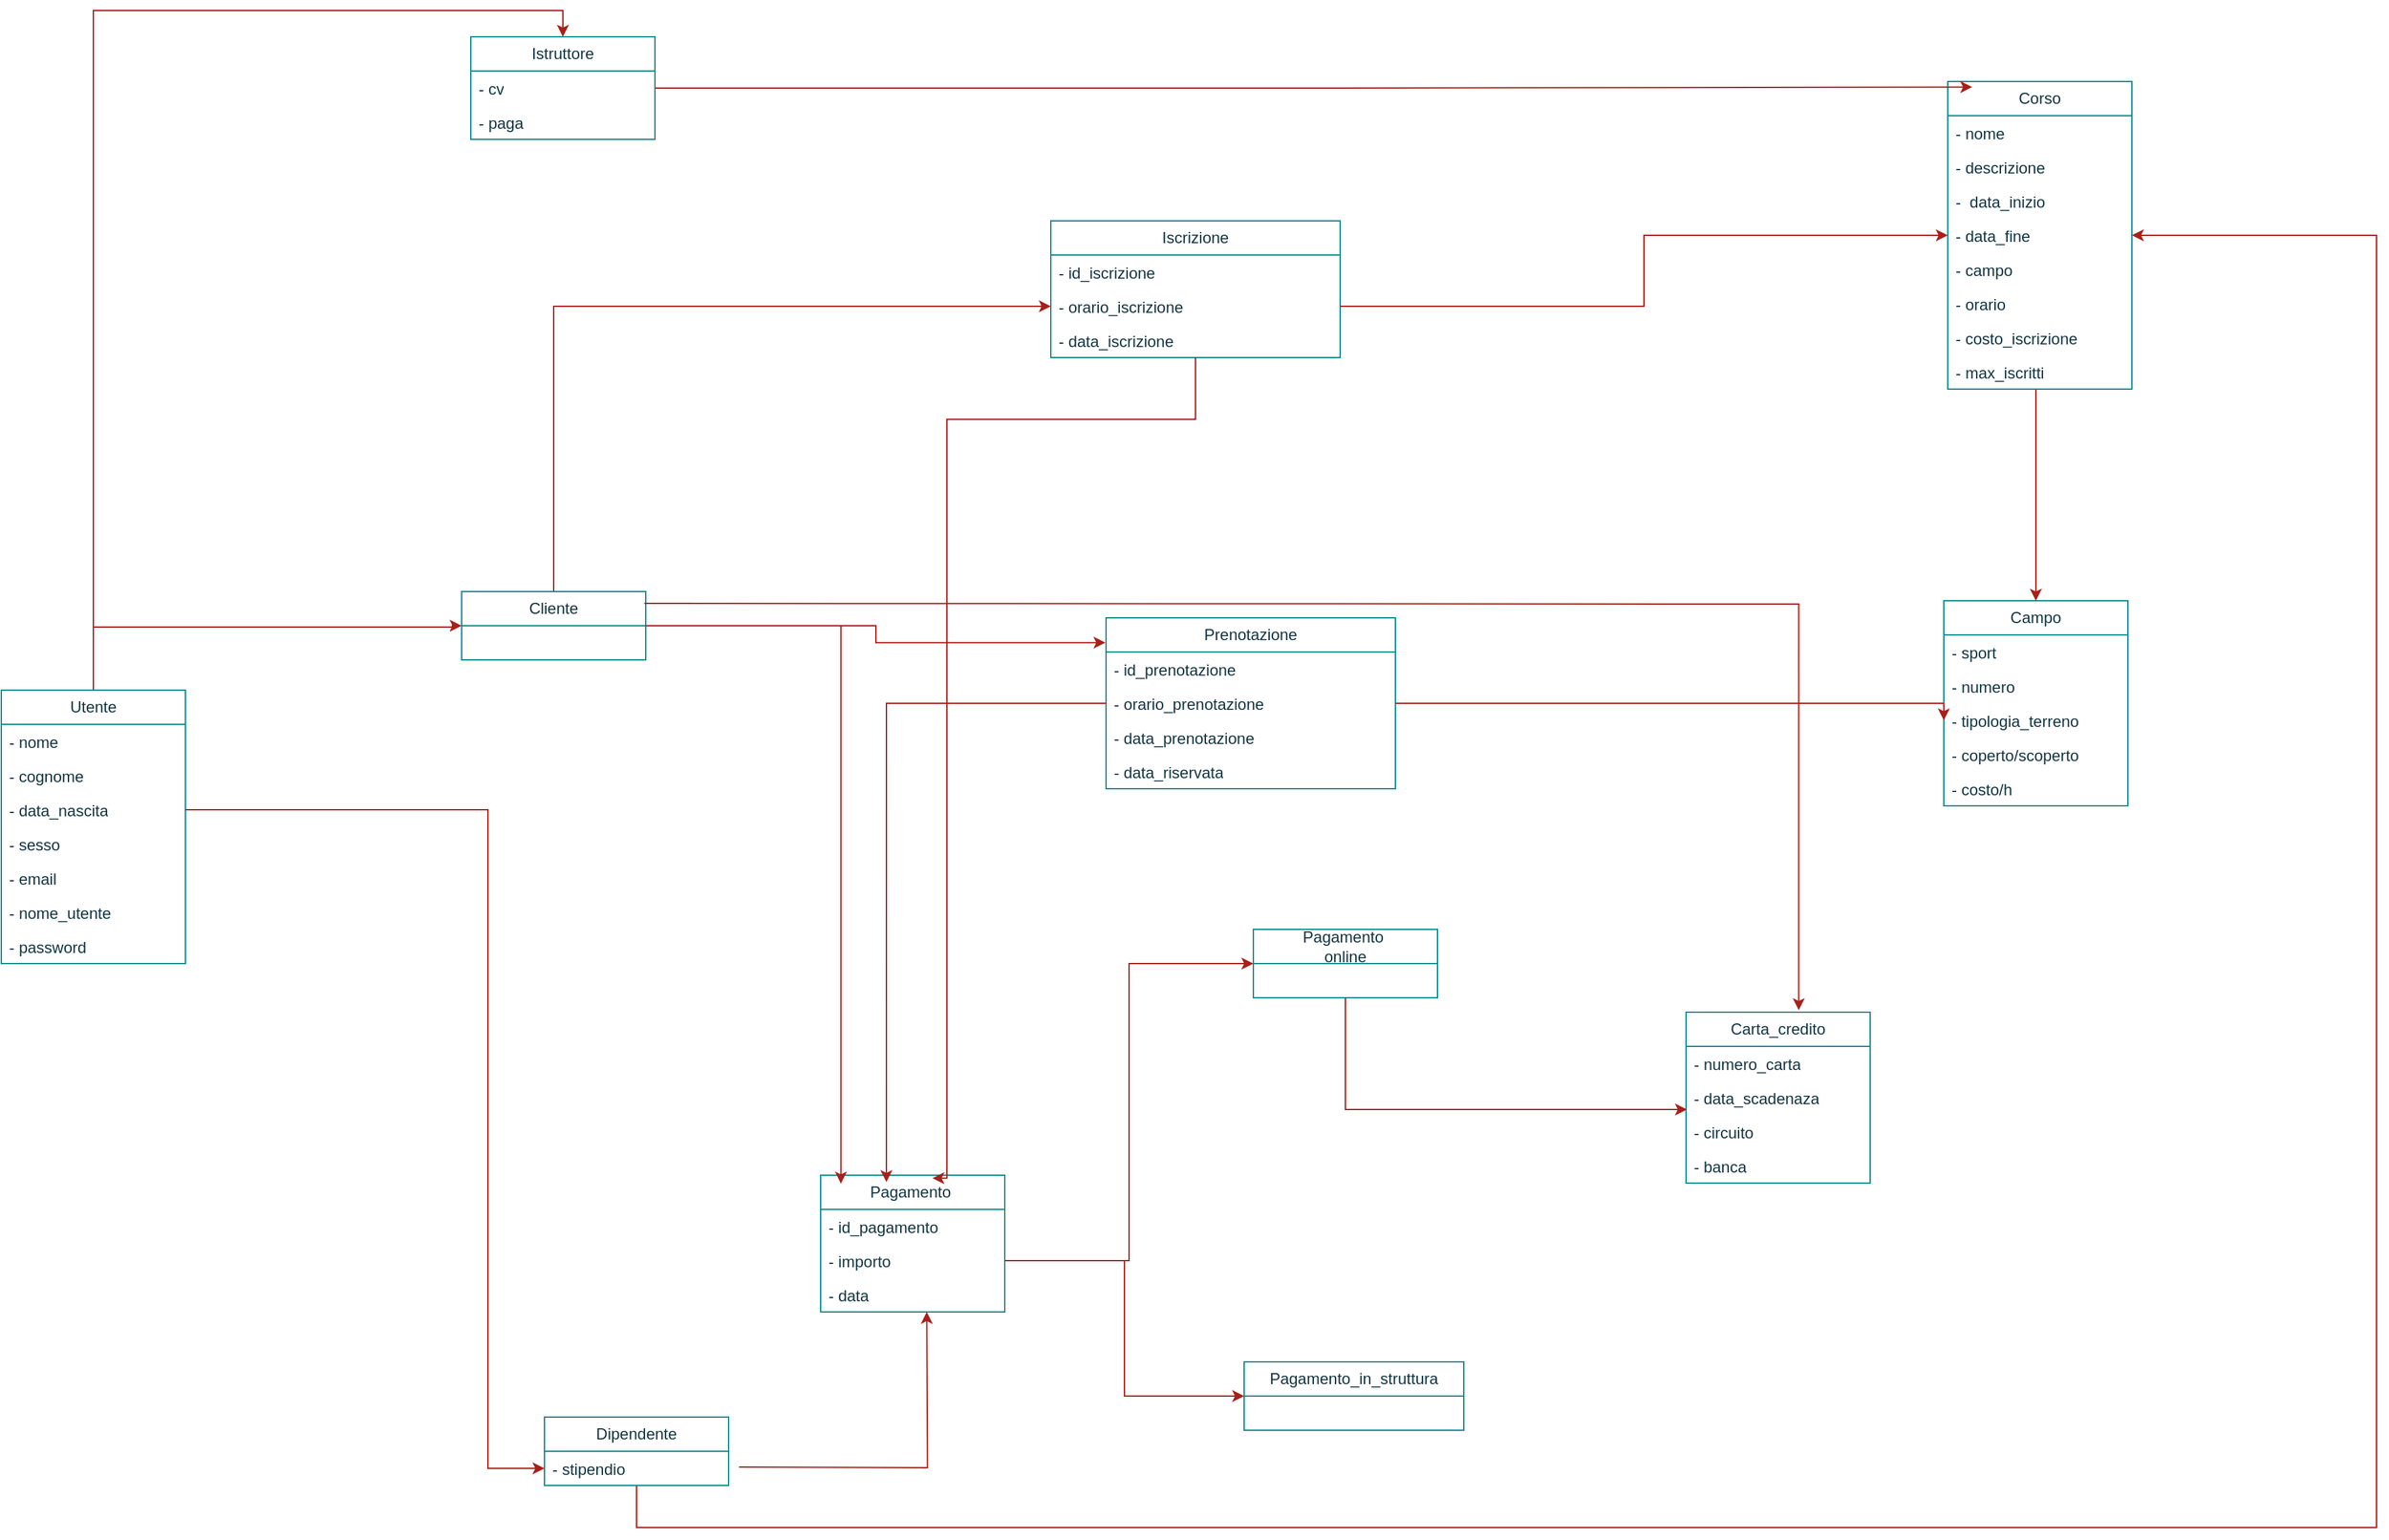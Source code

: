 <mxfile version="26.2.14">
  <diagram name="Pagina-1" id="-p1elMYsu_wJQjBSrHkD">
    <mxGraphModel dx="3432" dy="2487" grid="0" gridSize="7" guides="1" tooltips="1" connect="1" arrows="1" fold="1" page="1" pageScale="1" pageWidth="827" pageHeight="1169" background="#FFFFFF" math="0" shadow="0">
      <root>
        <mxCell id="0" />
        <mxCell id="1" parent="0" />
        <mxCell id="kCbmd7u-PkFG1ZoSzvHW-94" style="edgeStyle=orthogonalEdgeStyle;rounded=0;orthogonalLoop=1;jettySize=auto;html=1;entryX=0;entryY=0.5;entryDx=0;entryDy=0;labelBackgroundColor=none;strokeColor=#A8201A;fontColor=default;" edge="1" parent="1" source="kCbmd7u-PkFG1ZoSzvHW-1" target="kCbmd7u-PkFG1ZoSzvHW-6">
          <mxGeometry relative="1" as="geometry">
            <mxPoint x="-462" y="395" as="targetPoint" />
            <Array as="points">
              <mxPoint x="-735" y="386" />
              <mxPoint x="-462" y="386" />
            </Array>
          </mxGeometry>
        </mxCell>
        <mxCell id="kCbmd7u-PkFG1ZoSzvHW-98" style="edgeStyle=orthogonalEdgeStyle;rounded=0;orthogonalLoop=1;jettySize=auto;html=1;exitX=0.5;exitY=0;exitDx=0;exitDy=0;entryX=0.5;entryY=0;entryDx=0;entryDy=0;labelBackgroundColor=none;strokeColor=#A8201A;fontColor=default;" edge="1" parent="1" source="kCbmd7u-PkFG1ZoSzvHW-1" target="kCbmd7u-PkFG1ZoSzvHW-86">
          <mxGeometry relative="1" as="geometry" />
        </mxCell>
        <mxCell id="kCbmd7u-PkFG1ZoSzvHW-1" value="Utente" style="swimlane;fontStyle=0;childLayout=stackLayout;horizontal=1;startSize=26;fillColor=none;horizontalStack=0;resizeParent=1;resizeParentMax=0;resizeLast=0;collapsible=1;marginBottom=0;whiteSpace=wrap;html=1;labelBackgroundColor=none;strokeColor=#0F8B8D;fontColor=#143642;rounded=0;" vertex="1" parent="1">
          <mxGeometry x="-805" y="434" width="140" height="208" as="geometry" />
        </mxCell>
        <mxCell id="kCbmd7u-PkFG1ZoSzvHW-2" value="- nome" style="text;strokeColor=none;fillColor=none;align=left;verticalAlign=top;spacingLeft=4;spacingRight=4;overflow=hidden;rotatable=0;points=[[0,0.5],[1,0.5]];portConstraint=eastwest;whiteSpace=wrap;html=1;labelBackgroundColor=none;fontColor=#143642;rounded=0;" vertex="1" parent="kCbmd7u-PkFG1ZoSzvHW-1">
          <mxGeometry y="26" width="140" height="26" as="geometry" />
        </mxCell>
        <mxCell id="kCbmd7u-PkFG1ZoSzvHW-3" value="- cognome" style="text;strokeColor=none;fillColor=none;align=left;verticalAlign=top;spacingLeft=4;spacingRight=4;overflow=hidden;rotatable=0;points=[[0,0.5],[1,0.5]];portConstraint=eastwest;whiteSpace=wrap;html=1;labelBackgroundColor=none;fontColor=#143642;rounded=0;" vertex="1" parent="kCbmd7u-PkFG1ZoSzvHW-1">
          <mxGeometry y="52" width="140" height="26" as="geometry" />
        </mxCell>
        <mxCell id="kCbmd7u-PkFG1ZoSzvHW-4" value="- data_nascita" style="text;strokeColor=none;fillColor=none;align=left;verticalAlign=top;spacingLeft=4;spacingRight=4;overflow=hidden;rotatable=0;points=[[0,0.5],[1,0.5]];portConstraint=eastwest;whiteSpace=wrap;html=1;labelBackgroundColor=none;fontColor=#143642;rounded=0;" vertex="1" parent="kCbmd7u-PkFG1ZoSzvHW-1">
          <mxGeometry y="78" width="140" height="26" as="geometry" />
        </mxCell>
        <mxCell id="kCbmd7u-PkFG1ZoSzvHW-5" value="- sesso" style="text;strokeColor=none;fillColor=none;align=left;verticalAlign=top;spacingLeft=4;spacingRight=4;overflow=hidden;rotatable=0;points=[[0,0.5],[1,0.5]];portConstraint=eastwest;whiteSpace=wrap;html=1;labelBackgroundColor=none;fontColor=#143642;rounded=0;" vertex="1" parent="kCbmd7u-PkFG1ZoSzvHW-1">
          <mxGeometry y="104" width="140" height="26" as="geometry" />
        </mxCell>
        <mxCell id="kCbmd7u-PkFG1ZoSzvHW-45" value="- email" style="text;strokeColor=none;fillColor=none;align=left;verticalAlign=top;spacingLeft=4;spacingRight=4;overflow=hidden;rotatable=0;points=[[0,0.5],[1,0.5]];portConstraint=eastwest;whiteSpace=wrap;html=1;labelBackgroundColor=none;fontColor=#143642;rounded=0;" vertex="1" parent="kCbmd7u-PkFG1ZoSzvHW-1">
          <mxGeometry y="130" width="140" height="26" as="geometry" />
        </mxCell>
        <mxCell id="kCbmd7u-PkFG1ZoSzvHW-127" value="- nome_utente" style="text;strokeColor=none;fillColor=none;align=left;verticalAlign=top;spacingLeft=4;spacingRight=4;overflow=hidden;rotatable=0;points=[[0,0.5],[1,0.5]];portConstraint=eastwest;whiteSpace=wrap;html=1;labelBackgroundColor=none;fontColor=#143642;rounded=0;" vertex="1" parent="kCbmd7u-PkFG1ZoSzvHW-1">
          <mxGeometry y="156" width="140" height="26" as="geometry" />
        </mxCell>
        <mxCell id="kCbmd7u-PkFG1ZoSzvHW-128" value="- password" style="text;strokeColor=none;fillColor=none;align=left;verticalAlign=top;spacingLeft=4;spacingRight=4;overflow=hidden;rotatable=0;points=[[0,0.5],[1,0.5]];portConstraint=eastwest;whiteSpace=wrap;html=1;labelBackgroundColor=none;fontColor=#143642;rounded=0;" vertex="1" parent="kCbmd7u-PkFG1ZoSzvHW-1">
          <mxGeometry y="182" width="140" height="26" as="geometry" />
        </mxCell>
        <mxCell id="kCbmd7u-PkFG1ZoSzvHW-100" style="edgeStyle=orthogonalEdgeStyle;rounded=0;orthogonalLoop=1;jettySize=auto;html=1;exitX=0.5;exitY=0;exitDx=0;exitDy=0;entryX=0;entryY=0.5;entryDx=0;entryDy=0;labelBackgroundColor=none;strokeColor=#A8201A;fontColor=default;" edge="1" parent="1" source="kCbmd7u-PkFG1ZoSzvHW-6" target="kCbmd7u-PkFG1ZoSzvHW-70">
          <mxGeometry relative="1" as="geometry" />
        </mxCell>
        <mxCell id="kCbmd7u-PkFG1ZoSzvHW-6" value="Cliente" style="swimlane;fontStyle=0;childLayout=stackLayout;horizontal=1;startSize=26;fillColor=none;horizontalStack=0;resizeParent=1;resizeParentMax=0;resizeLast=0;collapsible=1;marginBottom=0;whiteSpace=wrap;html=1;labelBackgroundColor=none;strokeColor=#0F8B8D;fontColor=#143642;rounded=0;" vertex="1" parent="1">
          <mxGeometry x="-455" y="359" width="140" height="52" as="geometry" />
        </mxCell>
        <mxCell id="kCbmd7u-PkFG1ZoSzvHW-11" value="Prenotazione" style="swimlane;fontStyle=0;childLayout=stackLayout;horizontal=1;startSize=26;fillColor=none;horizontalStack=0;resizeParent=1;resizeParentMax=0;resizeLast=0;collapsible=1;marginBottom=0;whiteSpace=wrap;html=1;labelBackgroundColor=none;strokeColor=#0F8B8D;fontColor=#143642;rounded=0;" vertex="1" parent="1">
          <mxGeometry x="35" y="379" width="220" height="130" as="geometry" />
        </mxCell>
        <mxCell id="kCbmd7u-PkFG1ZoSzvHW-12" value="- id_prenotazione" style="text;strokeColor=none;fillColor=none;align=left;verticalAlign=top;spacingLeft=4;spacingRight=4;overflow=hidden;rotatable=0;points=[[0,0.5],[1,0.5]];portConstraint=eastwest;whiteSpace=wrap;html=1;labelBackgroundColor=none;fontColor=#143642;rounded=0;" vertex="1" parent="kCbmd7u-PkFG1ZoSzvHW-11">
          <mxGeometry y="26" width="220" height="26" as="geometry" />
        </mxCell>
        <mxCell id="kCbmd7u-PkFG1ZoSzvHW-13" value="- orario_prenotazione" style="text;strokeColor=none;fillColor=none;align=left;verticalAlign=top;spacingLeft=4;spacingRight=4;overflow=hidden;rotatable=0;points=[[0,0.5],[1,0.5]];portConstraint=eastwest;whiteSpace=wrap;html=1;labelBackgroundColor=none;fontColor=#143642;rounded=0;" vertex="1" parent="kCbmd7u-PkFG1ZoSzvHW-11">
          <mxGeometry y="52" width="220" height="26" as="geometry" />
        </mxCell>
        <mxCell id="kCbmd7u-PkFG1ZoSzvHW-46" value="- data_prenotazione" style="text;strokeColor=none;fillColor=none;align=left;verticalAlign=top;spacingLeft=4;spacingRight=4;overflow=hidden;rotatable=0;points=[[0,0.5],[1,0.5]];portConstraint=eastwest;whiteSpace=wrap;html=1;labelBackgroundColor=none;fontColor=#143642;rounded=0;" vertex="1" parent="kCbmd7u-PkFG1ZoSzvHW-11">
          <mxGeometry y="78" width="220" height="26" as="geometry" />
        </mxCell>
        <mxCell id="kCbmd7u-PkFG1ZoSzvHW-49" value="- data_riservata" style="text;strokeColor=none;fillColor=none;align=left;verticalAlign=top;spacingLeft=4;spacingRight=4;overflow=hidden;rotatable=0;points=[[0,0.5],[1,0.5]];portConstraint=eastwest;whiteSpace=wrap;html=1;labelBackgroundColor=none;fontColor=#143642;rounded=0;" vertex="1" parent="kCbmd7u-PkFG1ZoSzvHW-11">
          <mxGeometry y="104" width="220" height="26" as="geometry" />
        </mxCell>
        <mxCell id="kCbmd7u-PkFG1ZoSzvHW-21" value="Campo" style="swimlane;fontStyle=0;childLayout=stackLayout;horizontal=1;startSize=26;fillColor=none;horizontalStack=0;resizeParent=1;resizeParentMax=0;resizeLast=0;collapsible=1;marginBottom=0;whiteSpace=wrap;html=1;labelBackgroundColor=none;strokeColor=#0F8B8D;fontColor=#143642;rounded=0;" vertex="1" parent="1">
          <mxGeometry x="672" y="366" width="140" height="156" as="geometry" />
        </mxCell>
        <mxCell id="kCbmd7u-PkFG1ZoSzvHW-22" value="- sport" style="text;strokeColor=none;fillColor=none;align=left;verticalAlign=top;spacingLeft=4;spacingRight=4;overflow=hidden;rotatable=0;points=[[0,0.5],[1,0.5]];portConstraint=eastwest;whiteSpace=wrap;html=1;labelBackgroundColor=none;fontColor=#143642;rounded=0;" vertex="1" parent="kCbmd7u-PkFG1ZoSzvHW-21">
          <mxGeometry y="26" width="140" height="26" as="geometry" />
        </mxCell>
        <mxCell id="kCbmd7u-PkFG1ZoSzvHW-23" value="- numero" style="text;strokeColor=none;fillColor=none;align=left;verticalAlign=top;spacingLeft=4;spacingRight=4;overflow=hidden;rotatable=0;points=[[0,0.5],[1,0.5]];portConstraint=eastwest;whiteSpace=wrap;html=1;labelBackgroundColor=none;fontColor=#143642;rounded=0;" vertex="1" parent="kCbmd7u-PkFG1ZoSzvHW-21">
          <mxGeometry y="52" width="140" height="26" as="geometry" />
        </mxCell>
        <mxCell id="kCbmd7u-PkFG1ZoSzvHW-24" value="- tipologia_terreno" style="text;strokeColor=none;fillColor=none;align=left;verticalAlign=top;spacingLeft=4;spacingRight=4;overflow=hidden;rotatable=0;points=[[0,0.5],[1,0.5]];portConstraint=eastwest;whiteSpace=wrap;html=1;labelBackgroundColor=none;fontColor=#143642;rounded=0;" vertex="1" parent="kCbmd7u-PkFG1ZoSzvHW-21">
          <mxGeometry y="78" width="140" height="26" as="geometry" />
        </mxCell>
        <mxCell id="kCbmd7u-PkFG1ZoSzvHW-25" value="- coperto/scoperto" style="text;strokeColor=none;fillColor=none;align=left;verticalAlign=top;spacingLeft=4;spacingRight=4;overflow=hidden;rotatable=0;points=[[0,0.5],[1,0.5]];portConstraint=eastwest;whiteSpace=wrap;html=1;labelBackgroundColor=none;fontColor=#143642;rounded=0;" vertex="1" parent="kCbmd7u-PkFG1ZoSzvHW-21">
          <mxGeometry y="104" width="140" height="26" as="geometry" />
        </mxCell>
        <mxCell id="kCbmd7u-PkFG1ZoSzvHW-26" value="- costo/h" style="text;strokeColor=none;fillColor=none;align=left;verticalAlign=top;spacingLeft=4;spacingRight=4;overflow=hidden;rotatable=0;points=[[0,0.5],[1,0.5]];portConstraint=eastwest;whiteSpace=wrap;html=1;labelBackgroundColor=none;fontColor=#143642;rounded=0;" vertex="1" parent="kCbmd7u-PkFG1ZoSzvHW-21">
          <mxGeometry y="130" width="140" height="26" as="geometry" />
        </mxCell>
        <mxCell id="kCbmd7u-PkFG1ZoSzvHW-27" value="Pagamento&amp;nbsp;" style="swimlane;fontStyle=0;childLayout=stackLayout;horizontal=1;startSize=26;fillColor=none;horizontalStack=0;resizeParent=1;resizeParentMax=0;resizeLast=0;collapsible=1;marginBottom=0;whiteSpace=wrap;html=1;labelBackgroundColor=none;strokeColor=#0F8B8D;fontColor=#143642;rounded=0;" vertex="1" parent="1">
          <mxGeometry x="-182" y="803" width="140" height="104" as="geometry" />
        </mxCell>
        <mxCell id="kCbmd7u-PkFG1ZoSzvHW-28" value="- id_pagamento" style="text;strokeColor=none;fillColor=none;align=left;verticalAlign=top;spacingLeft=4;spacingRight=4;overflow=hidden;rotatable=0;points=[[0,0.5],[1,0.5]];portConstraint=eastwest;whiteSpace=wrap;html=1;labelBackgroundColor=none;fontColor=#143642;rounded=0;" vertex="1" parent="kCbmd7u-PkFG1ZoSzvHW-27">
          <mxGeometry y="26" width="140" height="26" as="geometry" />
        </mxCell>
        <mxCell id="kCbmd7u-PkFG1ZoSzvHW-29" value="- importo" style="text;strokeColor=none;fillColor=none;align=left;verticalAlign=top;spacingLeft=4;spacingRight=4;overflow=hidden;rotatable=0;points=[[0,0.5],[1,0.5]];portConstraint=eastwest;whiteSpace=wrap;html=1;labelBackgroundColor=none;fontColor=#143642;rounded=0;" vertex="1" parent="kCbmd7u-PkFG1ZoSzvHW-27">
          <mxGeometry y="52" width="140" height="26" as="geometry" />
        </mxCell>
        <mxCell id="kCbmd7u-PkFG1ZoSzvHW-30" value="- data" style="text;strokeColor=none;fillColor=none;align=left;verticalAlign=top;spacingLeft=4;spacingRight=4;overflow=hidden;rotatable=0;points=[[0,0.5],[1,0.5]];portConstraint=eastwest;whiteSpace=wrap;html=1;labelBackgroundColor=none;fontColor=#143642;rounded=0;" vertex="1" parent="kCbmd7u-PkFG1ZoSzvHW-27">
          <mxGeometry y="78" width="140" height="26" as="geometry" />
        </mxCell>
        <mxCell id="kCbmd7u-PkFG1ZoSzvHW-32" value="Carta_credito" style="swimlane;fontStyle=0;childLayout=stackLayout;horizontal=1;startSize=26;fillColor=none;horizontalStack=0;resizeParent=1;resizeParentMax=0;resizeLast=0;collapsible=1;marginBottom=0;whiteSpace=wrap;html=1;labelBackgroundColor=none;strokeColor=#0F8B8D;fontColor=#143642;rounded=0;" vertex="1" parent="1">
          <mxGeometry x="476" y="679" width="140" height="130" as="geometry" />
        </mxCell>
        <mxCell id="kCbmd7u-PkFG1ZoSzvHW-33" value="- numero_carta" style="text;strokeColor=none;fillColor=none;align=left;verticalAlign=top;spacingLeft=4;spacingRight=4;overflow=hidden;rotatable=0;points=[[0,0.5],[1,0.5]];portConstraint=eastwest;whiteSpace=wrap;html=1;labelBackgroundColor=none;fontColor=#143642;rounded=0;" vertex="1" parent="kCbmd7u-PkFG1ZoSzvHW-32">
          <mxGeometry y="26" width="140" height="26" as="geometry" />
        </mxCell>
        <mxCell id="kCbmd7u-PkFG1ZoSzvHW-34" value="- data_scadenaza" style="text;strokeColor=none;fillColor=none;align=left;verticalAlign=top;spacingLeft=4;spacingRight=4;overflow=hidden;rotatable=0;points=[[0,0.5],[1,0.5]];portConstraint=eastwest;whiteSpace=wrap;html=1;labelBackgroundColor=none;fontColor=#143642;rounded=0;" vertex="1" parent="kCbmd7u-PkFG1ZoSzvHW-32">
          <mxGeometry y="52" width="140" height="26" as="geometry" />
        </mxCell>
        <mxCell id="kCbmd7u-PkFG1ZoSzvHW-35" value="- circuito" style="text;strokeColor=none;fillColor=none;align=left;verticalAlign=top;spacingLeft=4;spacingRight=4;overflow=hidden;rotatable=0;points=[[0,0.5],[1,0.5]];portConstraint=eastwest;whiteSpace=wrap;html=1;labelBackgroundColor=none;fontColor=#143642;rounded=0;" vertex="1" parent="kCbmd7u-PkFG1ZoSzvHW-32">
          <mxGeometry y="78" width="140" height="26" as="geometry" />
        </mxCell>
        <mxCell id="kCbmd7u-PkFG1ZoSzvHW-37" value="- banca" style="text;strokeColor=none;fillColor=none;align=left;verticalAlign=top;spacingLeft=4;spacingRight=4;overflow=hidden;rotatable=0;points=[[0,0.5],[1,0.5]];portConstraint=eastwest;whiteSpace=wrap;html=1;labelBackgroundColor=none;fontColor=#143642;rounded=0;" vertex="1" parent="kCbmd7u-PkFG1ZoSzvHW-32">
          <mxGeometry y="104" width="140" height="26" as="geometry" />
        </mxCell>
        <mxCell id="kCbmd7u-PkFG1ZoSzvHW-57" value="Pagamento&amp;nbsp;&lt;br&gt;online" style="swimlane;fontStyle=0;childLayout=stackLayout;horizontal=1;startSize=26;fillColor=none;horizontalStack=0;resizeParent=1;resizeParentMax=0;resizeLast=0;collapsible=1;marginBottom=0;whiteSpace=wrap;html=1;labelBackgroundColor=none;strokeColor=#0F8B8D;fontColor=#143642;rounded=0;" vertex="1" parent="1">
          <mxGeometry x="147" y="616" width="140" height="52" as="geometry" />
        </mxCell>
        <mxCell id="kCbmd7u-PkFG1ZoSzvHW-61" value="Pagamento_in_struttura" style="swimlane;fontStyle=0;childLayout=stackLayout;horizontal=1;startSize=26;fillColor=none;horizontalStack=0;resizeParent=1;resizeParentMax=0;resizeLast=0;collapsible=1;marginBottom=0;whiteSpace=wrap;html=1;labelBackgroundColor=none;strokeColor=#0F8B8D;fontColor=#143642;rounded=0;" vertex="1" parent="1">
          <mxGeometry x="140" y="945" width="167" height="52" as="geometry" />
        </mxCell>
        <mxCell id="kCbmd7u-PkFG1ZoSzvHW-125" style="edgeStyle=orthogonalEdgeStyle;rounded=0;orthogonalLoop=1;jettySize=auto;html=1;entryX=1;entryY=0.5;entryDx=0;entryDy=0;labelBackgroundColor=none;strokeColor=#A8201A;fontColor=default;" edge="1" parent="1" source="kCbmd7u-PkFG1ZoSzvHW-65" target="kCbmd7u-PkFG1ZoSzvHW-81">
          <mxGeometry relative="1" as="geometry">
            <Array as="points">
              <mxPoint x="-322" y="1071" />
              <mxPoint x="1001" y="1071" />
              <mxPoint x="1001" y="88" />
            </Array>
          </mxGeometry>
        </mxCell>
        <mxCell id="kCbmd7u-PkFG1ZoSzvHW-65" value="Dipendente" style="swimlane;fontStyle=0;childLayout=stackLayout;horizontal=1;startSize=26;fillColor=none;horizontalStack=0;resizeParent=1;resizeParentMax=0;resizeLast=0;collapsible=1;marginBottom=0;whiteSpace=wrap;html=1;labelBackgroundColor=none;strokeColor=#0F8B8D;fontColor=#143642;rounded=0;" vertex="1" parent="1">
          <mxGeometry x="-392" y="987" width="140" height="52" as="geometry" />
        </mxCell>
        <mxCell id="kCbmd7u-PkFG1ZoSzvHW-90" value="- stipendio" style="text;strokeColor=none;fillColor=none;align=left;verticalAlign=top;spacingLeft=4;spacingRight=4;overflow=hidden;rotatable=0;points=[[0,0.5],[1,0.5]];portConstraint=eastwest;whiteSpace=wrap;html=1;labelBackgroundColor=none;fontColor=#143642;rounded=0;" vertex="1" parent="kCbmd7u-PkFG1ZoSzvHW-65">
          <mxGeometry y="26" width="140" height="26" as="geometry" />
        </mxCell>
        <mxCell id="kCbmd7u-PkFG1ZoSzvHW-68" value="Iscrizione" style="swimlane;fontStyle=0;childLayout=stackLayout;horizontal=1;startSize=26;fillColor=none;horizontalStack=0;resizeParent=1;resizeParentMax=0;resizeLast=0;collapsible=1;marginBottom=0;whiteSpace=wrap;html=1;labelBackgroundColor=none;strokeColor=#0F8B8D;fontColor=#143642;rounded=0;" vertex="1" parent="1">
          <mxGeometry x="-7" y="77" width="220" height="104" as="geometry" />
        </mxCell>
        <mxCell id="kCbmd7u-PkFG1ZoSzvHW-69" value="- id_iscrizione" style="text;strokeColor=none;fillColor=none;align=left;verticalAlign=top;spacingLeft=4;spacingRight=4;overflow=hidden;rotatable=0;points=[[0,0.5],[1,0.5]];portConstraint=eastwest;whiteSpace=wrap;html=1;labelBackgroundColor=none;fontColor=#143642;rounded=0;" vertex="1" parent="kCbmd7u-PkFG1ZoSzvHW-68">
          <mxGeometry y="26" width="220" height="26" as="geometry" />
        </mxCell>
        <mxCell id="kCbmd7u-PkFG1ZoSzvHW-70" value="- orario_iscrizione" style="text;strokeColor=none;fillColor=none;align=left;verticalAlign=top;spacingLeft=4;spacingRight=4;overflow=hidden;rotatable=0;points=[[0,0.5],[1,0.5]];portConstraint=eastwest;whiteSpace=wrap;html=1;labelBackgroundColor=none;fontColor=#143642;rounded=0;" vertex="1" parent="kCbmd7u-PkFG1ZoSzvHW-68">
          <mxGeometry y="52" width="220" height="26" as="geometry" />
        </mxCell>
        <mxCell id="kCbmd7u-PkFG1ZoSzvHW-71" value="- data_iscrizione" style="text;strokeColor=none;fillColor=none;align=left;verticalAlign=top;spacingLeft=4;spacingRight=4;overflow=hidden;rotatable=0;points=[[0,0.5],[1,0.5]];portConstraint=eastwest;whiteSpace=wrap;html=1;labelBackgroundColor=none;fontColor=#143642;rounded=0;" vertex="1" parent="kCbmd7u-PkFG1ZoSzvHW-68">
          <mxGeometry y="78" width="220" height="26" as="geometry" />
        </mxCell>
        <mxCell id="kCbmd7u-PkFG1ZoSzvHW-121" style="edgeStyle=orthogonalEdgeStyle;rounded=0;orthogonalLoop=1;jettySize=auto;html=1;entryX=0.5;entryY=0;entryDx=0;entryDy=0;labelBackgroundColor=none;strokeColor=#A8201A;fontColor=default;" edge="1" parent="1" source="kCbmd7u-PkFG1ZoSzvHW-77" target="kCbmd7u-PkFG1ZoSzvHW-21">
          <mxGeometry relative="1" as="geometry">
            <Array as="points">
              <mxPoint x="742" y="249" />
              <mxPoint x="742" y="249" />
            </Array>
          </mxGeometry>
        </mxCell>
        <mxCell id="kCbmd7u-PkFG1ZoSzvHW-77" value="Corso" style="swimlane;fontStyle=0;childLayout=stackLayout;horizontal=1;startSize=26;fillColor=none;horizontalStack=0;resizeParent=1;resizeParentMax=0;resizeLast=0;collapsible=1;marginBottom=0;whiteSpace=wrap;html=1;labelBackgroundColor=none;strokeColor=#0F8B8D;fontColor=#143642;rounded=0;" vertex="1" parent="1">
          <mxGeometry x="675" y="-29" width="140" height="234" as="geometry" />
        </mxCell>
        <mxCell id="kCbmd7u-PkFG1ZoSzvHW-78" value="- nome" style="text;strokeColor=none;fillColor=none;align=left;verticalAlign=top;spacingLeft=4;spacingRight=4;overflow=hidden;rotatable=0;points=[[0,0.5],[1,0.5]];portConstraint=eastwest;whiteSpace=wrap;html=1;labelBackgroundColor=none;fontColor=#143642;rounded=0;" vertex="1" parent="kCbmd7u-PkFG1ZoSzvHW-77">
          <mxGeometry y="26" width="140" height="26" as="geometry" />
        </mxCell>
        <mxCell id="kCbmd7u-PkFG1ZoSzvHW-79" value="- descrizione" style="text;strokeColor=none;fillColor=none;align=left;verticalAlign=top;spacingLeft=4;spacingRight=4;overflow=hidden;rotatable=0;points=[[0,0.5],[1,0.5]];portConstraint=eastwest;whiteSpace=wrap;html=1;labelBackgroundColor=none;fontColor=#143642;rounded=0;" vertex="1" parent="kCbmd7u-PkFG1ZoSzvHW-77">
          <mxGeometry y="52" width="140" height="26" as="geometry" />
        </mxCell>
        <mxCell id="kCbmd7u-PkFG1ZoSzvHW-80" value="-&amp;nbsp; data_inizio" style="text;strokeColor=none;fillColor=none;align=left;verticalAlign=top;spacingLeft=4;spacingRight=4;overflow=hidden;rotatable=0;points=[[0,0.5],[1,0.5]];portConstraint=eastwest;whiteSpace=wrap;html=1;labelBackgroundColor=none;fontColor=#143642;rounded=0;" vertex="1" parent="kCbmd7u-PkFG1ZoSzvHW-77">
          <mxGeometry y="78" width="140" height="26" as="geometry" />
        </mxCell>
        <mxCell id="kCbmd7u-PkFG1ZoSzvHW-81" value="- data_fine" style="text;strokeColor=none;fillColor=none;align=left;verticalAlign=top;spacingLeft=4;spacingRight=4;overflow=hidden;rotatable=0;points=[[0,0.5],[1,0.5]];portConstraint=eastwest;whiteSpace=wrap;html=1;labelBackgroundColor=none;fontColor=#143642;rounded=0;" vertex="1" parent="kCbmd7u-PkFG1ZoSzvHW-77">
          <mxGeometry y="104" width="140" height="26" as="geometry" />
        </mxCell>
        <mxCell id="kCbmd7u-PkFG1ZoSzvHW-82" value="- campo" style="text;strokeColor=none;fillColor=none;align=left;verticalAlign=top;spacingLeft=4;spacingRight=4;overflow=hidden;rotatable=0;points=[[0,0.5],[1,0.5]];portConstraint=eastwest;whiteSpace=wrap;html=1;labelBackgroundColor=none;fontColor=#143642;rounded=0;" vertex="1" parent="kCbmd7u-PkFG1ZoSzvHW-77">
          <mxGeometry y="130" width="140" height="26" as="geometry" />
        </mxCell>
        <mxCell id="kCbmd7u-PkFG1ZoSzvHW-83" value="- orario" style="text;strokeColor=none;fillColor=none;align=left;verticalAlign=top;spacingLeft=4;spacingRight=4;overflow=hidden;rotatable=0;points=[[0,0.5],[1,0.5]];portConstraint=eastwest;whiteSpace=wrap;html=1;labelBackgroundColor=none;fontColor=#143642;rounded=0;" vertex="1" parent="kCbmd7u-PkFG1ZoSzvHW-77">
          <mxGeometry y="156" width="140" height="26" as="geometry" />
        </mxCell>
        <mxCell id="kCbmd7u-PkFG1ZoSzvHW-84" value="- costo_iscrizione" style="text;strokeColor=none;fillColor=none;align=left;verticalAlign=top;spacingLeft=4;spacingRight=4;overflow=hidden;rotatable=0;points=[[0,0.5],[1,0.5]];portConstraint=eastwest;whiteSpace=wrap;html=1;labelBackgroundColor=none;fontColor=#143642;rounded=0;" vertex="1" parent="kCbmd7u-PkFG1ZoSzvHW-77">
          <mxGeometry y="182" width="140" height="26" as="geometry" />
        </mxCell>
        <mxCell id="kCbmd7u-PkFG1ZoSzvHW-85" value="- max_iscritti" style="text;strokeColor=none;fillColor=none;align=left;verticalAlign=top;spacingLeft=4;spacingRight=4;overflow=hidden;rotatable=0;points=[[0,0.5],[1,0.5]];portConstraint=eastwest;whiteSpace=wrap;html=1;labelBackgroundColor=none;fontColor=#143642;rounded=0;" vertex="1" parent="kCbmd7u-PkFG1ZoSzvHW-77">
          <mxGeometry y="208" width="140" height="26" as="geometry" />
        </mxCell>
        <mxCell id="kCbmd7u-PkFG1ZoSzvHW-115" style="edgeStyle=orthogonalEdgeStyle;rounded=0;orthogonalLoop=1;jettySize=auto;html=1;entryX=0.133;entryY=0.018;entryDx=0;entryDy=0;entryPerimeter=0;labelBackgroundColor=none;strokeColor=#A8201A;fontColor=default;" edge="1" parent="1" source="kCbmd7u-PkFG1ZoSzvHW-86" target="kCbmd7u-PkFG1ZoSzvHW-77">
          <mxGeometry relative="1" as="geometry">
            <mxPoint x="588" y="7" as="targetPoint" />
          </mxGeometry>
        </mxCell>
        <mxCell id="kCbmd7u-PkFG1ZoSzvHW-86" value="Istruttore" style="swimlane;fontStyle=0;childLayout=stackLayout;horizontal=1;startSize=26;fillColor=none;horizontalStack=0;resizeParent=1;resizeParentMax=0;resizeLast=0;collapsible=1;marginBottom=0;whiteSpace=wrap;html=1;labelBackgroundColor=none;strokeColor=#0F8B8D;fontColor=#143642;rounded=0;" vertex="1" parent="1">
          <mxGeometry x="-448" y="-63" width="140" height="78" as="geometry" />
        </mxCell>
        <mxCell id="kCbmd7u-PkFG1ZoSzvHW-89" value="- cv" style="text;strokeColor=none;fillColor=none;align=left;verticalAlign=top;spacingLeft=4;spacingRight=4;overflow=hidden;rotatable=0;points=[[0,0.5],[1,0.5]];portConstraint=eastwest;whiteSpace=wrap;html=1;labelBackgroundColor=none;fontColor=#143642;rounded=0;" vertex="1" parent="kCbmd7u-PkFG1ZoSzvHW-86">
          <mxGeometry y="26" width="140" height="26" as="geometry" />
        </mxCell>
        <mxCell id="kCbmd7u-PkFG1ZoSzvHW-91" value="- paga" style="text;strokeColor=none;fillColor=none;align=left;verticalAlign=top;spacingLeft=4;spacingRight=4;overflow=hidden;rotatable=0;points=[[0,0.5],[1,0.5]];portConstraint=eastwest;whiteSpace=wrap;html=1;labelBackgroundColor=none;fontColor=#143642;rounded=0;" vertex="1" parent="kCbmd7u-PkFG1ZoSzvHW-86">
          <mxGeometry y="52" width="140" height="26" as="geometry" />
        </mxCell>
        <mxCell id="kCbmd7u-PkFG1ZoSzvHW-97" style="edgeStyle=orthogonalEdgeStyle;rounded=0;orthogonalLoop=1;jettySize=auto;html=1;exitX=1;exitY=0.5;exitDx=0;exitDy=0;entryX=0;entryY=0.5;entryDx=0;entryDy=0;labelBackgroundColor=none;strokeColor=#A8201A;fontColor=default;" edge="1" parent="1" source="kCbmd7u-PkFG1ZoSzvHW-4">
          <mxGeometry relative="1" as="geometry">
            <mxPoint x="-392" y="1026" as="targetPoint" />
            <Array as="points">
              <mxPoint x="-435" y="525" />
              <mxPoint x="-435" y="1026" />
            </Array>
          </mxGeometry>
        </mxCell>
        <mxCell id="kCbmd7u-PkFG1ZoSzvHW-102" style="edgeStyle=orthogonalEdgeStyle;rounded=0;orthogonalLoop=1;jettySize=auto;html=1;exitX=1;exitY=0.5;exitDx=0;exitDy=0;entryX=0;entryY=0.5;entryDx=0;entryDy=0;labelBackgroundColor=none;strokeColor=#A8201A;fontColor=default;" edge="1" parent="1" source="kCbmd7u-PkFG1ZoSzvHW-13" target="kCbmd7u-PkFG1ZoSzvHW-24">
          <mxGeometry relative="1" as="geometry">
            <Array as="points">
              <mxPoint x="672" y="444" />
            </Array>
          </mxGeometry>
        </mxCell>
        <mxCell id="kCbmd7u-PkFG1ZoSzvHW-105" style="edgeStyle=orthogonalEdgeStyle;rounded=0;orthogonalLoop=1;jettySize=auto;html=1;exitX=1;exitY=0.5;exitDx=0;exitDy=0;entryX=0;entryY=0.5;entryDx=0;entryDy=0;labelBackgroundColor=none;strokeColor=#A8201A;fontColor=default;" edge="1" parent="1" source="kCbmd7u-PkFG1ZoSzvHW-29" target="kCbmd7u-PkFG1ZoSzvHW-57">
          <mxGeometry relative="1" as="geometry" />
        </mxCell>
        <mxCell id="kCbmd7u-PkFG1ZoSzvHW-106" style="edgeStyle=orthogonalEdgeStyle;rounded=0;orthogonalLoop=1;jettySize=auto;html=1;exitX=1;exitY=0.5;exitDx=0;exitDy=0;entryX=0;entryY=0.5;entryDx=0;entryDy=0;labelBackgroundColor=none;strokeColor=#A8201A;fontColor=default;" edge="1" parent="1" source="kCbmd7u-PkFG1ZoSzvHW-29" target="kCbmd7u-PkFG1ZoSzvHW-61">
          <mxGeometry relative="1" as="geometry" />
        </mxCell>
        <mxCell id="kCbmd7u-PkFG1ZoSzvHW-111" style="edgeStyle=orthogonalEdgeStyle;rounded=0;orthogonalLoop=1;jettySize=auto;html=1;entryX=0.607;entryY=0.022;entryDx=0;entryDy=0;entryPerimeter=0;labelBackgroundColor=none;strokeColor=#A8201A;fontColor=default;" edge="1" parent="1" source="kCbmd7u-PkFG1ZoSzvHW-68" target="kCbmd7u-PkFG1ZoSzvHW-27">
          <mxGeometry relative="1" as="geometry">
            <Array as="points">
              <mxPoint x="103" y="228" />
              <mxPoint x="-86" y="228" />
              <mxPoint x="-86" y="805" />
            </Array>
          </mxGeometry>
        </mxCell>
        <mxCell id="kCbmd7u-PkFG1ZoSzvHW-112" style="edgeStyle=orthogonalEdgeStyle;rounded=0;orthogonalLoop=1;jettySize=auto;html=1;entryX=0.357;entryY=0.05;entryDx=0;entryDy=0;entryPerimeter=0;labelBackgroundColor=none;strokeColor=#A8201A;fontColor=default;" edge="1" parent="1" source="kCbmd7u-PkFG1ZoSzvHW-11" target="kCbmd7u-PkFG1ZoSzvHW-27">
          <mxGeometry relative="1" as="geometry" />
        </mxCell>
        <mxCell id="kCbmd7u-PkFG1ZoSzvHW-117" style="edgeStyle=orthogonalEdgeStyle;rounded=0;orthogonalLoop=1;jettySize=auto;html=1;entryX=-0.002;entryY=0.145;entryDx=0;entryDy=0;entryPerimeter=0;labelBackgroundColor=none;strokeColor=#A8201A;fontColor=default;" edge="1" parent="1" source="kCbmd7u-PkFG1ZoSzvHW-6" target="kCbmd7u-PkFG1ZoSzvHW-11">
          <mxGeometry relative="1" as="geometry" />
        </mxCell>
        <mxCell id="kCbmd7u-PkFG1ZoSzvHW-118" style="edgeStyle=orthogonalEdgeStyle;rounded=0;orthogonalLoop=1;jettySize=auto;html=1;entryX=0.11;entryY=0.061;entryDx=0;entryDy=0;entryPerimeter=0;labelBackgroundColor=none;strokeColor=#A8201A;fontColor=default;" edge="1" parent="1" source="kCbmd7u-PkFG1ZoSzvHW-6" target="kCbmd7u-PkFG1ZoSzvHW-27">
          <mxGeometry relative="1" as="geometry" />
        </mxCell>
        <mxCell id="kCbmd7u-PkFG1ZoSzvHW-120" style="edgeStyle=orthogonalEdgeStyle;rounded=0;orthogonalLoop=1;jettySize=auto;html=1;entryX=0.005;entryY=-0.154;entryDx=0;entryDy=0;entryPerimeter=0;labelBackgroundColor=none;strokeColor=#A8201A;fontColor=default;" edge="1" parent="1" source="kCbmd7u-PkFG1ZoSzvHW-57" target="kCbmd7u-PkFG1ZoSzvHW-35">
          <mxGeometry relative="1" as="geometry" />
        </mxCell>
        <mxCell id="kCbmd7u-PkFG1ZoSzvHW-122" style="edgeStyle=orthogonalEdgeStyle;rounded=0;orthogonalLoop=1;jettySize=auto;html=1;entryX=0;entryY=0.5;entryDx=0;entryDy=0;labelBackgroundColor=none;strokeColor=#A8201A;fontColor=default;" edge="1" parent="1" source="kCbmd7u-PkFG1ZoSzvHW-70" target="kCbmd7u-PkFG1ZoSzvHW-81">
          <mxGeometry relative="1" as="geometry" />
        </mxCell>
        <mxCell id="kCbmd7u-PkFG1ZoSzvHW-123" style="edgeStyle=orthogonalEdgeStyle;rounded=0;orthogonalLoop=1;jettySize=auto;html=1;entryX=0.612;entryY=-0.012;entryDx=0;entryDy=0;entryPerimeter=0;labelBackgroundColor=none;strokeColor=#A8201A;fontColor=default;" edge="1" parent="1" target="kCbmd7u-PkFG1ZoSzvHW-32">
          <mxGeometry relative="1" as="geometry">
            <mxPoint x="-316" y="368" as="sourcePoint" />
            <mxPoint x="559.44" y="654.22" as="targetPoint" />
          </mxGeometry>
        </mxCell>
        <mxCell id="kCbmd7u-PkFG1ZoSzvHW-124" style="edgeStyle=orthogonalEdgeStyle;rounded=0;orthogonalLoop=1;jettySize=auto;html=1;exitX=1;exitY=0.5;exitDx=0;exitDy=0;entryX=0.519;entryY=1.038;entryDx=0;entryDy=0;entryPerimeter=0;labelBackgroundColor=none;strokeColor=#A8201A;fontColor=default;" edge="1" parent="1">
          <mxGeometry relative="1" as="geometry">
            <mxPoint x="-244" y="1025.01" as="sourcePoint" />
            <mxPoint x="-101.34" y="906.998" as="targetPoint" />
          </mxGeometry>
        </mxCell>
      </root>
    </mxGraphModel>
  </diagram>
</mxfile>
